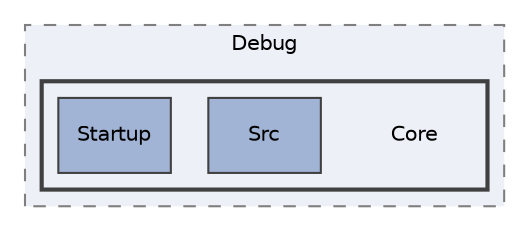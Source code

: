 digraph "C:/Users/Topuz/STM32CubeIDE/workspace_1.6.0/ESP8266-TCP-IP/ESP8266-TCP/Debug/Core"
{
 // LATEX_PDF_SIZE
  edge [fontname="Helvetica",fontsize="10",labelfontname="Helvetica",labelfontsize="10"];
  node [fontname="Helvetica",fontsize="10",shape=record];
  compound=true
  subgraph clusterdir_534f6d8ddec6a8cb04c59d1b33e6bbd6 {
    graph [ bgcolor="#edf0f7", pencolor="grey50", style="filled,dashed,", label="Debug", fontname="Helvetica", fontsize="10", URL="dir_534f6d8ddec6a8cb04c59d1b33e6bbd6.html"]
  subgraph clusterdir_80383fef282f7fe9e5372316289a498e {
    graph [ bgcolor="#edf0f7", pencolor="grey25", style="filled,bold,", label="", fontname="Helvetica", fontsize="10", URL="dir_80383fef282f7fe9e5372316289a498e.html"]
    dir_80383fef282f7fe9e5372316289a498e [shape=plaintext, label="Core"];
  dir_6d4a70d883414b2f8a06468d8da36fda [shape=box, label="Src", style="filled,", fillcolor="#a2b4d6", color="grey25", URL="dir_6d4a70d883414b2f8a06468d8da36fda.html"];
  dir_beb0041af29774d9c526394bb2fa347e [shape=box, label="Startup", style="filled,", fillcolor="#a2b4d6", color="grey25", URL="dir_beb0041af29774d9c526394bb2fa347e.html"];
  }
  }
}
